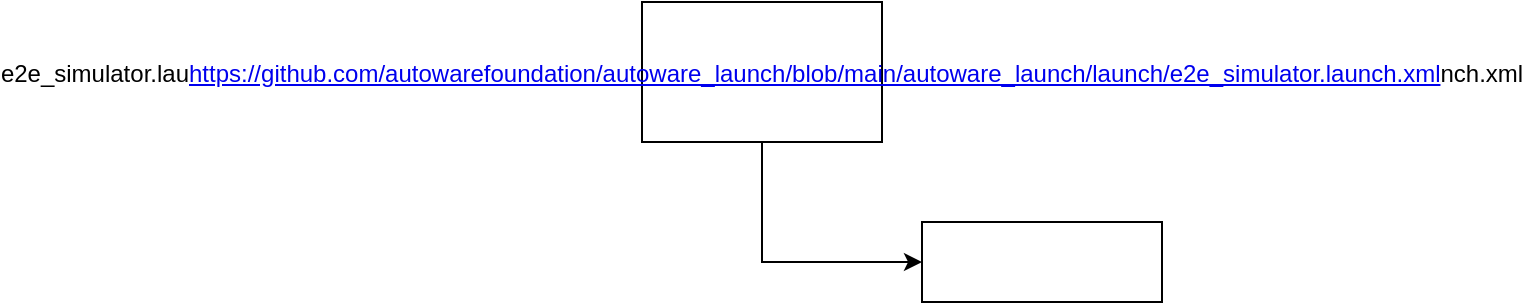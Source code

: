 <mxfile version="20.5.3" type="github">
  <diagram id="JUfGVZ4YZZ3eZMazUjR8" name="Page-1">
    <mxGraphModel dx="2009" dy="804" grid="1" gridSize="10" guides="1" tooltips="1" connect="1" arrows="1" fold="1" page="1" pageScale="1" pageWidth="850" pageHeight="1100" math="0" shadow="0">
      <root>
        <mxCell id="0" />
        <mxCell id="1" parent="0" />
        <mxCell id="3-MmgMnse_00YxakQFqG-1" value="&lt;p style=&quot;line-height: 100%;&quot;&gt;e2e_simulator.lau&lt;a href=&quot;https://github.com/autowarefoundation/autoware_launch/blob/main/autoware_launch/launch/e2e_simulator.launch.xml&quot;&gt;https://github.com/autowarefoundation/autoware_launch/blob/main/autoware_launch/launch/e2e_simulator.launch.xml&lt;/a&gt;nch.xml&lt;/p&gt;" style="rounded=0;whiteSpace=wrap;html=1;" vertex="1" parent="1">
          <mxGeometry x="20" y="50" width="120" height="70" as="geometry" />
        </mxCell>
        <mxCell id="3-MmgMnse_00YxakQFqG-2" value="" style="rounded=0;whiteSpace=wrap;html=1;" vertex="1" parent="1">
          <mxGeometry x="160" y="160" width="120" height="40" as="geometry" />
        </mxCell>
        <mxCell id="3-MmgMnse_00YxakQFqG-3" value="" style="edgeStyle=segmentEdgeStyle;endArrow=classic;html=1;rounded=0;exitX=0.5;exitY=1;exitDx=0;exitDy=0;entryX=0;entryY=0.5;entryDx=0;entryDy=0;" edge="1" parent="1" source="3-MmgMnse_00YxakQFqG-1" target="3-MmgMnse_00YxakQFqG-2">
          <mxGeometry width="50" height="50" relative="1" as="geometry">
            <mxPoint x="400" y="400" as="sourcePoint" />
            <mxPoint x="120" y="200" as="targetPoint" />
            <Array as="points">
              <mxPoint x="80" y="180" />
            </Array>
          </mxGeometry>
        </mxCell>
      </root>
    </mxGraphModel>
  </diagram>
</mxfile>

